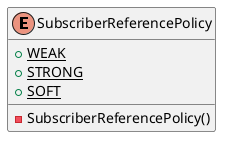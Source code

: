 @startuml

    enum SubscriberReferencePolicy {
        {static} +WEAK
        {static} +STRONG
        {static} +SOFT
        -SubscriberReferencePolicy()
    }

@enduml
